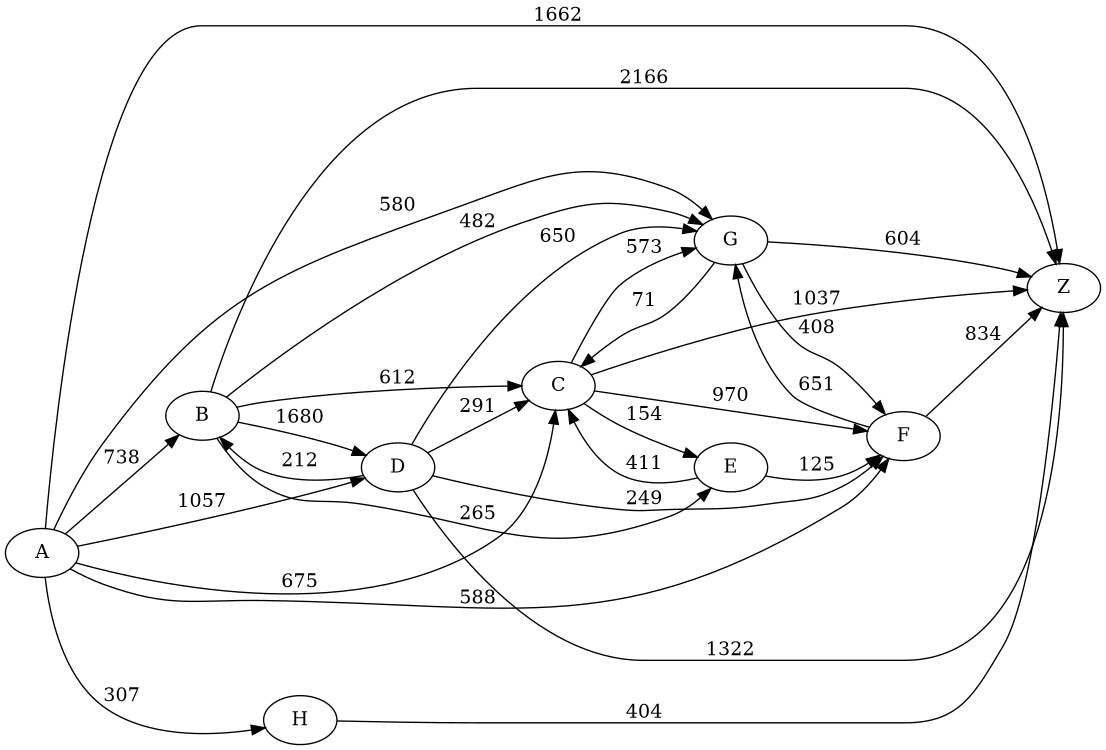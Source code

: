 digraph G {
	rankdir=LR size="8,5"
	A
	Z
	A -> Z [label=1662]
	A
	C
	A -> C [label=675]
	A
	B
	A -> B [label=738]
	A
	G
	A -> G [label=580]
	A
	F
	A -> F [label=588]
	A
	D
	A -> D [label=1057]
	A
	H
	A -> H [label=307]
	C
	Z
	C -> Z [label=1037]
	C
	E
	C -> E [label=154]
	C
	G
	C -> G [label=573]
	C
	F
	C -> F [label=970]
	B
	G
	B -> G [label=482]
	B
	Z
	B -> Z [label=2166]
	B
	C
	B -> C [label=612]
	B
	D
	B -> D [label=1680]
	B
	E
	B -> E [label=265]
	G
	C
	G -> C [label=71]
	G
	Z
	G -> Z [label=604]
	G
	F
	G -> F [label=408]
	F
	G
	F -> G [label=651]
	F
	Z
	F -> Z [label=834]
	D
	B
	D -> B [label=212]
	D
	Z
	D -> Z [label=1322]
	D
	G
	D -> G [label=650]
	D
	C
	D -> C [label=291]
	D
	F
	D -> F [label=249]
	E
	F
	E -> F [label=125]
	E
	C
	E -> C [label=411]
	H
	Z
	H -> Z [label=404]
}
